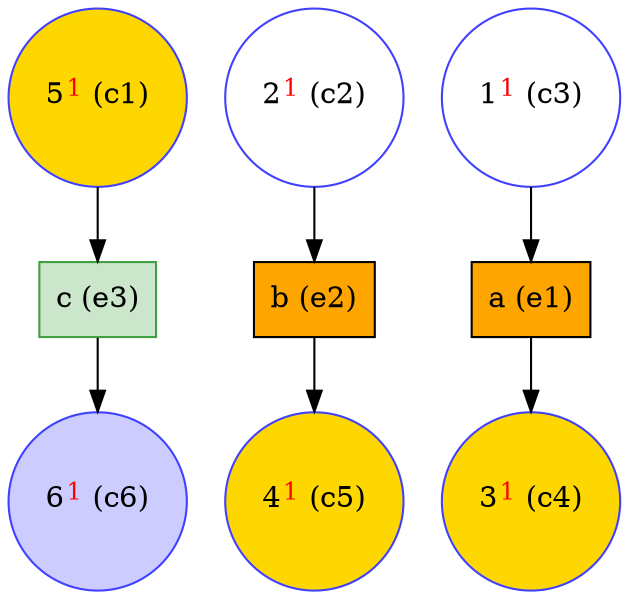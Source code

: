 digraph test {
  c1 -> e3;
  c2 -> e2;
  c3 -> e1;
  e1 -> c4;
  e2 -> c5;
  e3 -> c6;
  c1 [color="#4040ff" fillcolor="gold" label= <5<FONT COLOR="red"><SUP>1</SUP></FONT>&nbsp;(c1)> shape=circle style=filled];
  c2 [color="#4040ff" fillcolor="transparent" label= <2<FONT COLOR="red"><SUP>1</SUP></FONT>&nbsp;(c2)> shape=circle style=filled];
  c3 [color="#4040ff" fillcolor="transparent" label= <1<FONT COLOR="red"><SUP>1</SUP></FONT>&nbsp;(c3)> shape=circle style=filled];
  c4 [color="#4040ff" fillcolor="gold" label= <3<FONT COLOR="red"><SUP>1</SUP></FONT>&nbsp;(c4)> shape=circle style=filled];
  c5 [color="#4040ff" fillcolor="gold" label= <4<FONT COLOR="red"><SUP>1</SUP></FONT>&nbsp;(c5)> shape=circle style=filled];
  c6 [color="#4040ff" fillcolor="#ccccff" label= <6<FONT COLOR="red"><SUP>1</SUP></FONT>&nbsp;(c6)> shape=circle style=filled];
  e1 [color="black" fillcolor="orange" label="a (e1)" shape=box style=filled];
  e2 [color="black" fillcolor="orange" label="b (e2)" shape=box style=filled];
  e3 [color="#409f40" fillcolor="#cce6cc" label="c (e3)" shape=box style=filled];
}
